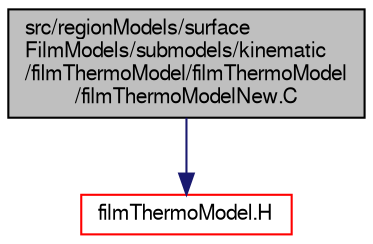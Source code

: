 digraph "src/regionModels/surfaceFilmModels/submodels/kinematic/filmThermoModel/filmThermoModel/filmThermoModelNew.C"
{
  bgcolor="transparent";
  edge [fontname="FreeSans",fontsize="10",labelfontname="FreeSans",labelfontsize="10"];
  node [fontname="FreeSans",fontsize="10",shape=record];
  Node0 [label="src/regionModels/surface\lFilmModels/submodels/kinematic\l/filmThermoModel/filmThermoModel\l/filmThermoModelNew.C",height=0.2,width=0.4,color="black", fillcolor="grey75", style="filled", fontcolor="black"];
  Node0 -> Node1 [color="midnightblue",fontsize="10",style="solid",fontname="FreeSans"];
  Node1 [label="filmThermoModel.H",height=0.2,width=0.4,color="red",URL="$a14210.html"];
}
